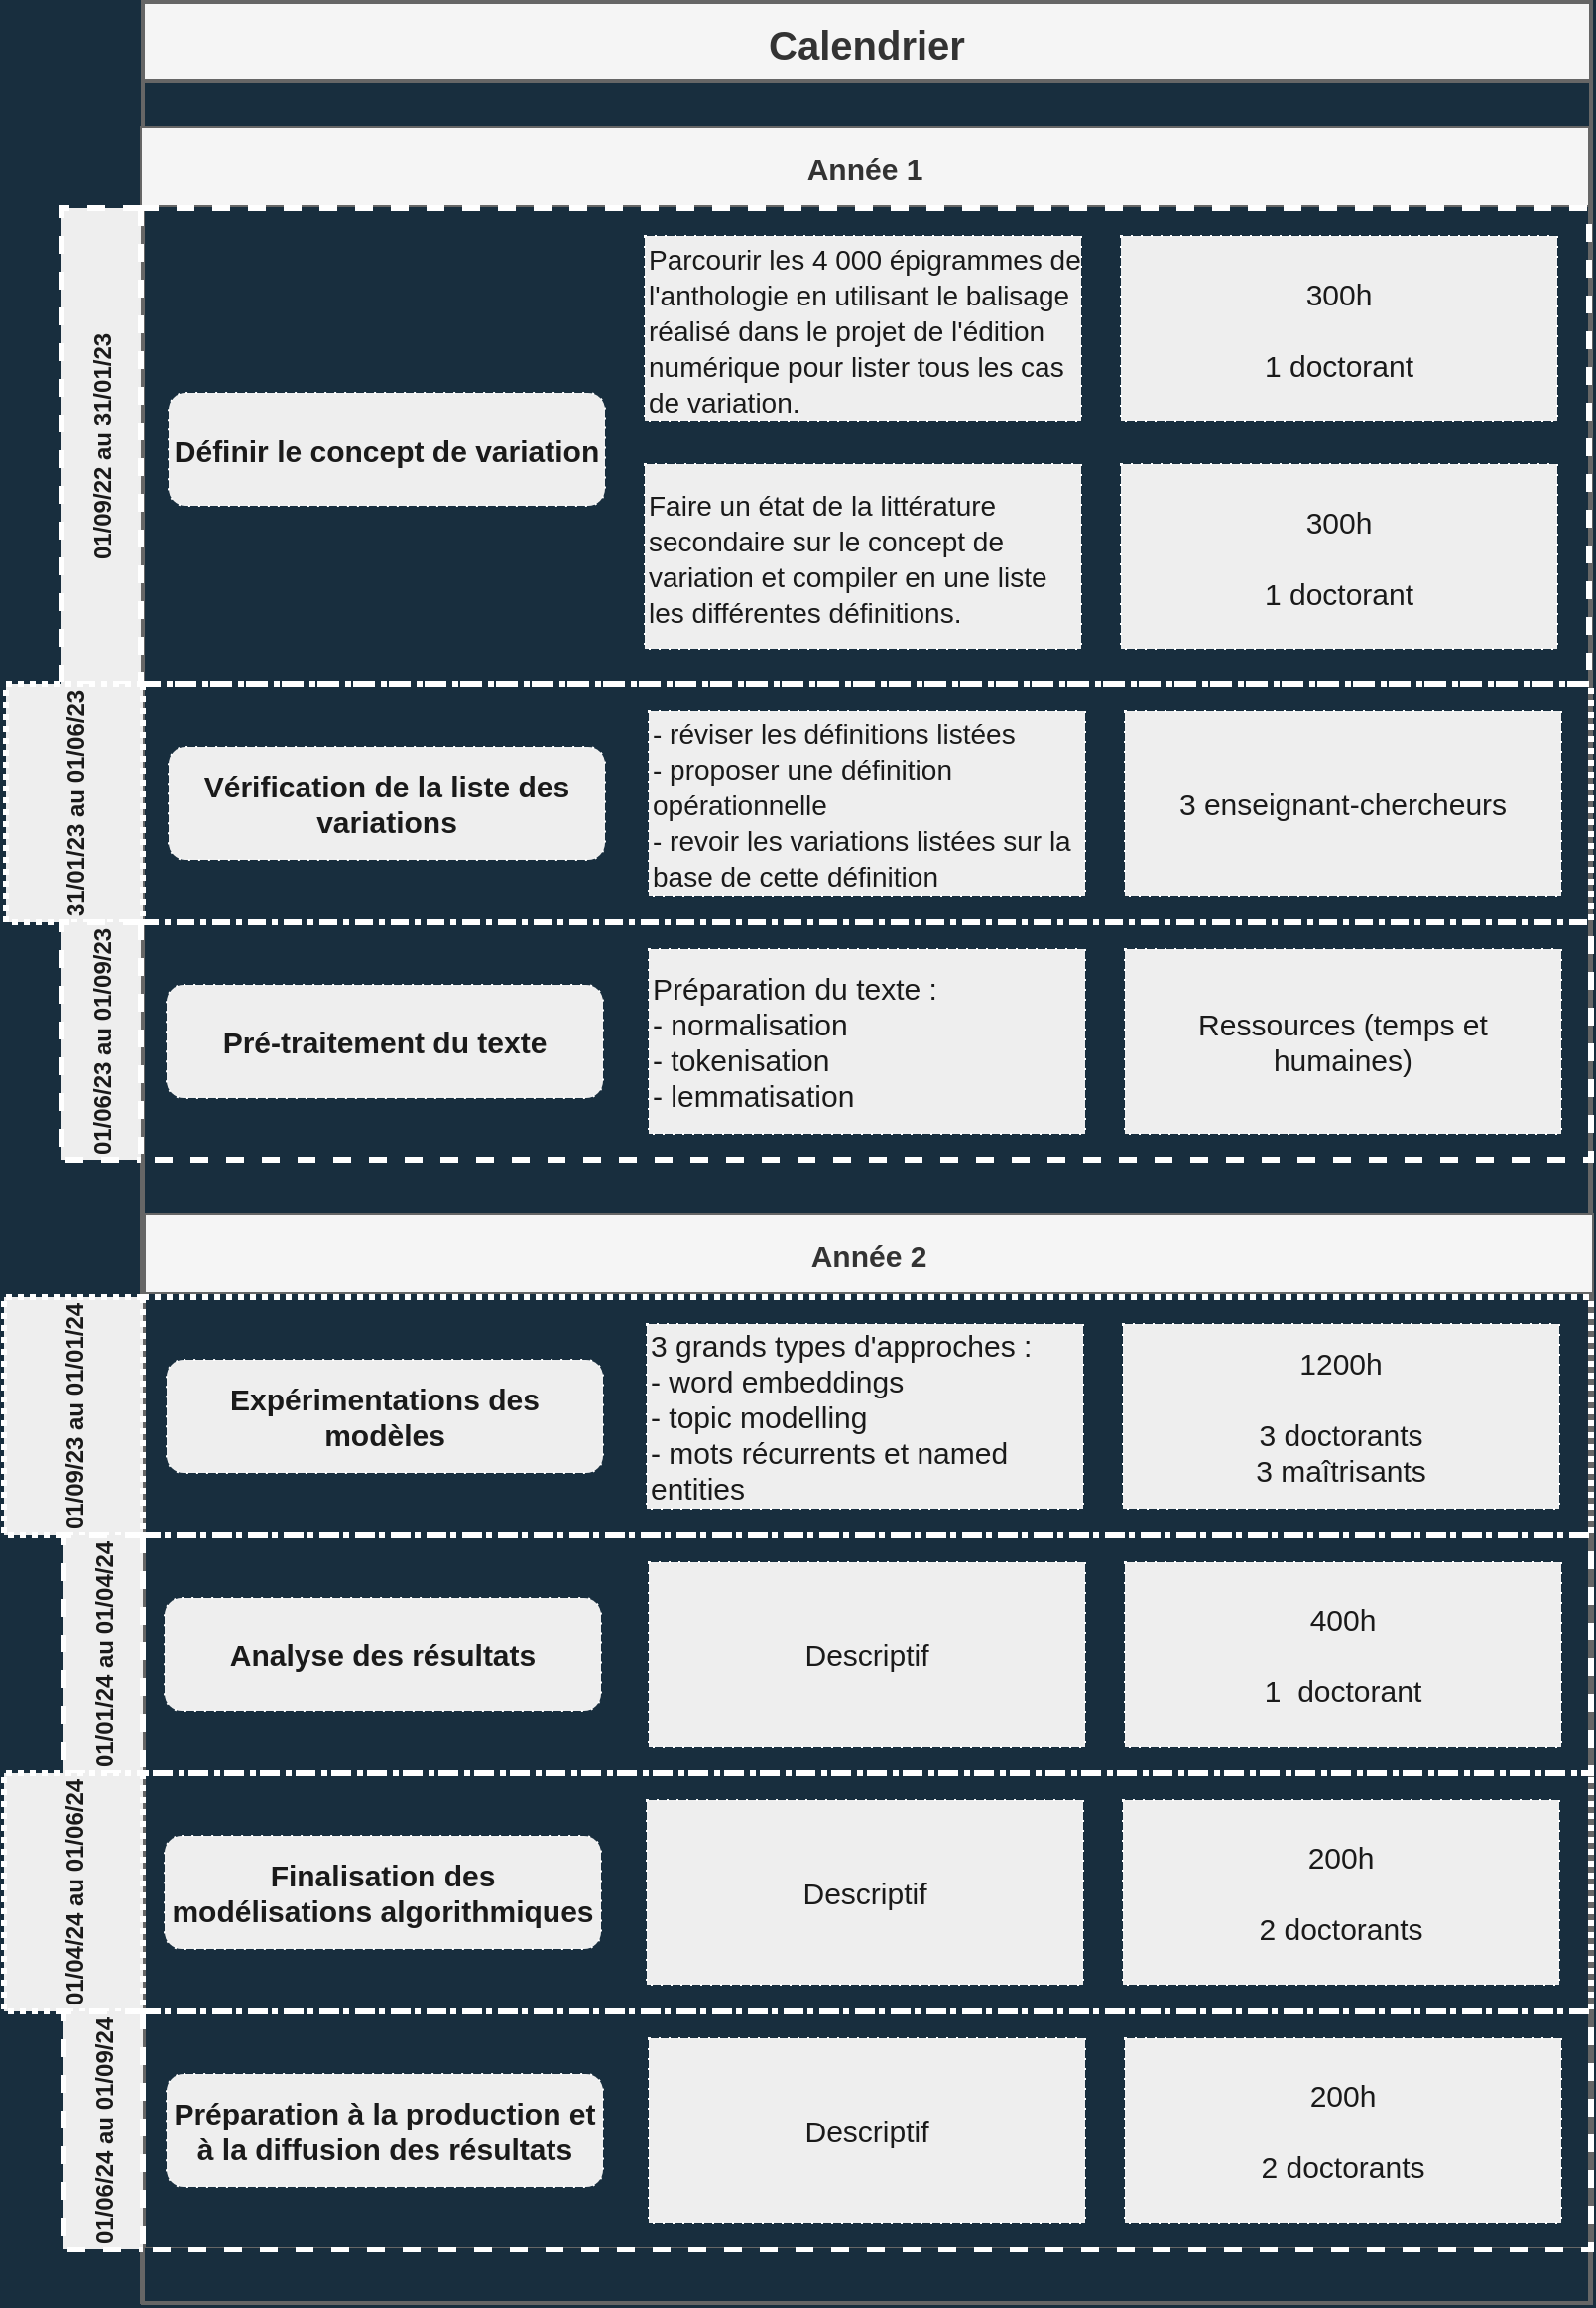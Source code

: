 <mxfile version="16.2.7" type="github">
  <diagram id="nSknkcODzsTG4G_3UIwG" name="Page-1">
    <mxGraphModel dx="1350" dy="793" grid="1" gridSize="10" guides="1" tooltips="1" connect="1" arrows="1" fold="1" page="1" pageScale="1" pageWidth="827" pageHeight="1169" background="#182E3E" math="0" shadow="0">
      <root>
        <mxCell id="0" />
        <mxCell id="1" parent="0" />
        <mxCell id="KtcMa4PKy6_l-OY6IkqE-1" value="Calendrier" style="swimlane;startSize=40;fillColor=#f5f5f5;strokeColor=#666666;fontSize=20;strokeWidth=2;fontColor=#333333;" vertex="1" parent="1">
          <mxGeometry x="80" y="1" width="730" height="1160" as="geometry" />
        </mxCell>
        <mxCell id="KtcMa4PKy6_l-OY6IkqE-2" value="Année 1" style="swimlane;startSize=40;fillColor=#f5f5f5;strokeColor=#666666;fontSize=15;fontColor=#333333;" vertex="1" parent="KtcMa4PKy6_l-OY6IkqE-1">
          <mxGeometry x="-1" y="63" width="730" height="1097" as="geometry" />
        </mxCell>
        <mxCell id="KtcMa4PKy6_l-OY6IkqE-3" value="01/09/22 au 31/01/23" style="swimlane;horizontal=0;dashed=1;startSize=40;fontSize=12;strokeWidth=3;strokeColor=#FFFFFF;fontColor=#1A1A1A;fillColor=#EEEEEE;" vertex="1" parent="KtcMa4PKy6_l-OY6IkqE-2">
          <mxGeometry x="-40" y="41" width="770" height="240" as="geometry" />
        </mxCell>
        <mxCell id="KtcMa4PKy6_l-OY6IkqE-4" value="" style="edgeStyle=orthogonalEdgeStyle;rounded=0;orthogonalLoop=1;jettySize=auto;html=1;fontFamily=Garamond;fontSize=17;fontColor=#FFFFFF;endSize=6;strokeColor=#FFFFFF;strokeWidth=3;startArrow=none;labelBackgroundColor=#182E3E;" edge="1" parent="KtcMa4PKy6_l-OY6IkqE-3">
          <mxGeometry relative="1" as="geometry">
            <mxPoint x="380" y="139" as="sourcePoint" />
            <mxPoint x="380" y="139" as="targetPoint" />
          </mxGeometry>
        </mxCell>
        <mxCell id="KtcMa4PKy6_l-OY6IkqE-5" value="&lt;p&gt;&lt;b&gt;Définir le concept de variation&lt;/b&gt;&lt;/p&gt;" style="rounded=1;whiteSpace=wrap;html=1;dashed=1;fontSize=15;fillColor=#EEEEEE;strokeColor=#FFFFFF;dashPattern=1 4;align=center;fontColor=#1A1A1A;" vertex="1" parent="KtcMa4PKy6_l-OY6IkqE-3">
          <mxGeometry x="54" y="93" width="220" height="57" as="geometry" />
        </mxCell>
        <mxCell id="KtcMa4PKy6_l-OY6IkqE-6" value="&lt;div align=&quot;left&quot;&gt;&lt;font style=&quot;font-size: 14px&quot;&gt;Parcourir les 4 000 épigrammes de l&#39;anthologie en utilisant le balisage réalisé dans le projet de l&#39;édition numérique pour lister tous les cas de variation.&lt;/font&gt;&lt;/div&gt;" style="rounded=0;whiteSpace=wrap;html=1;dashed=1;fontSize=15;fillColor=#EEEEEE;strokeColor=#FFFFFF;dashPattern=1 4;align=left;fontColor=#1A1A1A;sketch=0;shadow=0;" vertex="1" parent="KtcMa4PKy6_l-OY6IkqE-3">
          <mxGeometry x="294" y="14" width="220" height="93" as="geometry" />
        </mxCell>
        <mxCell id="KtcMa4PKy6_l-OY6IkqE-7" value="&lt;div&gt;300h&lt;/div&gt;&lt;div&gt;&lt;br&gt;&lt;/div&gt;&lt;div&gt;1 doctorant&lt;br&gt;&lt;/div&gt;" style="rounded=0;whiteSpace=wrap;html=1;dashed=1;fontSize=15;fillColor=#EEEEEE;strokeColor=#FFFFFF;dashPattern=1 4;align=center;fontColor=#1A1A1A;" vertex="1" parent="KtcMa4PKy6_l-OY6IkqE-3">
          <mxGeometry x="534" y="14" width="220" height="93" as="geometry" />
        </mxCell>
        <mxCell id="KtcMa4PKy6_l-OY6IkqE-8" value="&lt;div align=&quot;left&quot;&gt;&lt;font style=&quot;font-size: 14px&quot;&gt;Faire un état de la littérature secondaire sur le concept de variation et compiler en une liste les différentes définitions.&lt;/font&gt;&lt;/div&gt;" style="rounded=0;whiteSpace=wrap;html=1;dashed=1;fontSize=15;fillColor=#EEEEEE;strokeColor=#FFFFFF;dashPattern=1 4;align=left;fontColor=#1A1A1A;" vertex="1" parent="KtcMa4PKy6_l-OY6IkqE-3">
          <mxGeometry x="294" y="129" width="220" height="93" as="geometry" />
        </mxCell>
        <mxCell id="KtcMa4PKy6_l-OY6IkqE-9" value="&lt;div&gt;300h&lt;/div&gt;&lt;div&gt;&lt;br&gt;&lt;/div&gt;&lt;div&gt;1 doctorant&lt;br&gt;&lt;/div&gt;" style="rounded=0;whiteSpace=wrap;html=1;dashed=1;fontSize=15;fillColor=#EEEEEE;strokeColor=#FFFFFF;dashPattern=1 4;align=center;fontColor=#1A1A1A;" vertex="1" parent="KtcMa4PKy6_l-OY6IkqE-3">
          <mxGeometry x="534" y="129" width="220" height="93" as="geometry" />
        </mxCell>
        <mxCell id="KtcMa4PKy6_l-OY6IkqE-10" value="Année 2" style="swimlane;startSize=40;fillColor=#f5f5f5;strokeColor=#666666;fontSize=15;rounded=0;fontColor=#333333;" vertex="1" parent="KtcMa4PKy6_l-OY6IkqE-2">
          <mxGeometry x="2" y="548" width="730" height="521" as="geometry">
            <mxRectangle y="519" width="90" height="40" as="alternateBounds" />
          </mxGeometry>
        </mxCell>
        <mxCell id="KtcMa4PKy6_l-OY6IkqE-11" value="31/01/23 au 01/06/23" style="swimlane;horizontal=0;startSize=69;fontSize=12;strokeWidth=3;strokeColor=#FFFFFF;fontColor=#1A1A1A;dashed=1;dashPattern=1 1;fillColor=#EEEEEE;" vertex="1" parent="1">
          <mxGeometry x="11" y="345" width="799" height="120" as="geometry" />
        </mxCell>
        <mxCell id="KtcMa4PKy6_l-OY6IkqE-12" value="" style="edgeStyle=orthogonalEdgeStyle;rounded=0;orthogonalLoop=1;jettySize=auto;html=1;fontFamily=Garamond;fontSize=17;fontColor=#FFFFFF;endSize=6;strokeColor=#FFFFFF;strokeWidth=3;startArrow=none;labelBackgroundColor=#182E3E;" edge="1" parent="KtcMa4PKy6_l-OY6IkqE-11">
          <mxGeometry relative="1" as="geometry">
            <mxPoint x="380" y="139" as="sourcePoint" />
            <mxPoint x="380" y="139" as="targetPoint" />
          </mxGeometry>
        </mxCell>
        <mxCell id="KtcMa4PKy6_l-OY6IkqE-13" value="&lt;div align=&quot;left&quot;&gt;&lt;font style=&quot;font-size: 14px&quot;&gt;- réviser les définitions listées&lt;/font&gt;&lt;br&gt;&lt;font style=&quot;font-size: 14px&quot;&gt;- proposer une définition opérationnelle &lt;/font&gt;&lt;br&gt;&lt;font style=&quot;font-size: 14px&quot;&gt;- revoir les variations listées sur la base de cette définition&lt;/font&gt;&lt;/div&gt;" style="rounded=0;whiteSpace=wrap;html=1;dashed=1;fontSize=15;fillColor=#EEEEEE;strokeColor=#FFFFFF;dashPattern=1 4;align=left;fontColor=#1A1A1A;" vertex="1" parent="KtcMa4PKy6_l-OY6IkqE-11">
          <mxGeometry x="324" y="13.5" width="220" height="93" as="geometry" />
        </mxCell>
        <mxCell id="KtcMa4PKy6_l-OY6IkqE-14" value="3 enseignant-chercheurs" style="rounded=0;whiteSpace=wrap;html=1;dashed=1;fontSize=15;fillColor=#EEEEEE;strokeColor=#FFFFFF;dashPattern=1 4;align=center;fontColor=#1A1A1A;" vertex="1" parent="KtcMa4PKy6_l-OY6IkqE-11">
          <mxGeometry x="564" y="13.5" width="220" height="93" as="geometry" />
        </mxCell>
        <mxCell id="KtcMa4PKy6_l-OY6IkqE-15" value="&lt;b&gt;Vérification de la liste des variations&lt;/b&gt;" style="rounded=1;whiteSpace=wrap;html=1;dashed=1;fontSize=15;fillColor=#EEEEEE;strokeColor=#FFFFFF;dashPattern=1 4;align=center;fontColor=#1A1A1A;" vertex="1" parent="KtcMa4PKy6_l-OY6IkqE-11">
          <mxGeometry x="82" y="31.5" width="220" height="57" as="geometry" />
        </mxCell>
        <mxCell id="KtcMa4PKy6_l-OY6IkqE-16" value="01/06/23 au 01/09/23" style="swimlane;horizontal=0;dashed=1;startSize=40;fontSize=12;strokeWidth=3;strokeColor=#FFFFFF;fontColor=#1A1A1A;fillColor=#EEEEEE;" vertex="1" parent="1">
          <mxGeometry x="39" y="465" width="771" height="120" as="geometry" />
        </mxCell>
        <mxCell id="KtcMa4PKy6_l-OY6IkqE-17" value="" style="edgeStyle=orthogonalEdgeStyle;rounded=0;orthogonalLoop=1;jettySize=auto;html=1;fontFamily=Garamond;fontSize=17;fontColor=#FFFFFF;endSize=6;strokeColor=#FFFFFF;strokeWidth=3;startArrow=none;labelBackgroundColor=#182E3E;" edge="1" parent="KtcMa4PKy6_l-OY6IkqE-16">
          <mxGeometry relative="1" as="geometry">
            <mxPoint x="380" y="193" as="sourcePoint" />
            <mxPoint x="380" y="193" as="targetPoint" />
          </mxGeometry>
        </mxCell>
        <mxCell id="KtcMa4PKy6_l-OY6IkqE-18" value="&lt;div align=&quot;left&quot;&gt;Préparation du texte :&lt;/div&gt;&lt;div align=&quot;left&quot;&gt;- normalisation&lt;/div&gt;&lt;div align=&quot;left&quot;&gt;- tokenisation&lt;/div&gt;&lt;div align=&quot;left&quot;&gt;- lemmatisation&lt;br&gt;&lt;/div&gt;" style="rounded=0;whiteSpace=wrap;html=1;dashed=1;fontSize=15;fillColor=#EEEEEE;strokeColor=#FFFFFF;dashPattern=1 4;align=left;fontColor=#1A1A1A;" vertex="1" parent="KtcMa4PKy6_l-OY6IkqE-16">
          <mxGeometry x="296" y="13.5" width="220" height="93" as="geometry" />
        </mxCell>
        <mxCell id="KtcMa4PKy6_l-OY6IkqE-19" value="Ressources (temps et humaines)" style="rounded=0;whiteSpace=wrap;html=1;dashed=1;fontSize=15;fillColor=#EEEEEE;strokeColor=#FFFFFF;dashPattern=1 4;align=center;fontColor=#1A1A1A;" vertex="1" parent="KtcMa4PKy6_l-OY6IkqE-16">
          <mxGeometry x="536" y="13.5" width="220" height="93" as="geometry" />
        </mxCell>
        <mxCell id="KtcMa4PKy6_l-OY6IkqE-20" value="&lt;b&gt;Pré-traitement du texte&lt;/b&gt;" style="rounded=1;whiteSpace=wrap;html=1;dashed=1;fontSize=15;fillColor=#EEEEEE;strokeColor=#FFFFFF;dashPattern=1 4;align=center;fontColor=#1A1A1A;" vertex="1" parent="KtcMa4PKy6_l-OY6IkqE-16">
          <mxGeometry x="53" y="31.5" width="220" height="57" as="geometry" />
        </mxCell>
        <mxCell id="KtcMa4PKy6_l-OY6IkqE-21" value="01/09/23 au 01/01/24" style="swimlane;horizontal=0;dashed=1;startSize=70;fontSize=12;strokeWidth=3;strokeColor=#FFFFFF;fontColor=#1A1A1A;dashPattern=1 1;fillColor=#EEEEEE;" vertex="1" parent="1">
          <mxGeometry x="10" y="654" width="800" height="120" as="geometry">
            <mxRectangle x="10" y="600" width="30" height="140" as="alternateBounds" />
          </mxGeometry>
        </mxCell>
        <mxCell id="KtcMa4PKy6_l-OY6IkqE-22" value="" style="edgeStyle=orthogonalEdgeStyle;rounded=0;orthogonalLoop=1;jettySize=auto;html=1;fontFamily=Garamond;fontSize=17;fontColor=#FFFFFF;endSize=6;strokeColor=#FFFFFF;strokeWidth=3;startArrow=none;labelBackgroundColor=#182E3E;" edge="1" parent="KtcMa4PKy6_l-OY6IkqE-21">
          <mxGeometry relative="1" as="geometry">
            <mxPoint x="380" y="139" as="sourcePoint" />
            <mxPoint x="380" y="139" as="targetPoint" />
          </mxGeometry>
        </mxCell>
        <mxCell id="KtcMa4PKy6_l-OY6IkqE-23" value="&lt;div align=&quot;left&quot;&gt;3 grands types d&#39;approches :&lt;br&gt;- word embeddings&lt;br&gt;- topic modelling&lt;br&gt;- mots récurrents et named entities&lt;/div&gt;" style="rounded=0;whiteSpace=wrap;html=1;dashed=1;fontSize=15;fillColor=#EEEEEE;strokeColor=#FFFFFF;dashPattern=1 4;align=left;fontColor=#1A1A1A;" vertex="1" parent="KtcMa4PKy6_l-OY6IkqE-21">
          <mxGeometry x="324" y="13.5" width="220" height="93" as="geometry" />
        </mxCell>
        <mxCell id="KtcMa4PKy6_l-OY6IkqE-24" value="&lt;div&gt;1200h&lt;br&gt;&lt;/div&gt;&lt;div&gt;&lt;br&gt;&lt;/div&gt;&lt;div&gt;3 doctorants&lt;/div&gt;&lt;div&gt;3 maîtrisants&lt;br&gt;&lt;/div&gt;" style="rounded=0;whiteSpace=wrap;html=1;dashed=1;fontSize=15;fillColor=#EEEEEE;strokeColor=#FFFFFF;dashPattern=1 4;align=center;fontColor=#1A1A1A;" vertex="1" parent="KtcMa4PKy6_l-OY6IkqE-21">
          <mxGeometry x="564" y="13.5" width="220" height="93" as="geometry" />
        </mxCell>
        <mxCell id="KtcMa4PKy6_l-OY6IkqE-25" value="&lt;b&gt;Expérimentations des modèles&lt;/b&gt;" style="rounded=1;whiteSpace=wrap;html=1;dashed=1;fontSize=15;fillColor=#EEEEEE;strokeColor=#FFFFFF;dashPattern=1 4;align=center;fontColor=#1A1A1A;" vertex="1" parent="KtcMa4PKy6_l-OY6IkqE-21">
          <mxGeometry x="82" y="31.5" width="220" height="57" as="geometry" />
        </mxCell>
        <mxCell id="KtcMa4PKy6_l-OY6IkqE-26" value="01/01/24 au 01/04/24" style="swimlane;horizontal=0;dashed=1;startSize=40;fontSize=12;strokeWidth=3;strokeColor=#FFFFFF;fontColor=#1A1A1A;fillColor=#EEEEEE;" vertex="1" parent="1">
          <mxGeometry x="40" y="774" width="770" height="120" as="geometry" />
        </mxCell>
        <mxCell id="KtcMa4PKy6_l-OY6IkqE-27" value="" style="edgeStyle=orthogonalEdgeStyle;rounded=0;orthogonalLoop=1;jettySize=auto;html=1;fontFamily=Garamond;fontSize=17;fontColor=#FFFFFF;endSize=6;strokeColor=#FFFFFF;strokeWidth=3;startArrow=none;labelBackgroundColor=#182E3E;" edge="1" parent="KtcMa4PKy6_l-OY6IkqE-26">
          <mxGeometry relative="1" as="geometry">
            <mxPoint x="380" y="139" as="sourcePoint" />
            <mxPoint x="380" y="139" as="targetPoint" />
          </mxGeometry>
        </mxCell>
        <mxCell id="KtcMa4PKy6_l-OY6IkqE-28" value="Descriptif" style="rounded=0;whiteSpace=wrap;html=1;dashed=1;fontSize=15;fillColor=#EEEEEE;strokeColor=#FFFFFF;dashPattern=1 4;align=center;fontColor=#1A1A1A;" vertex="1" parent="KtcMa4PKy6_l-OY6IkqE-26">
          <mxGeometry x="295" y="13.5" width="220" height="93" as="geometry" />
        </mxCell>
        <mxCell id="KtcMa4PKy6_l-OY6IkqE-29" value="&lt;div&gt;400h&lt;/div&gt;&lt;div&gt;&lt;br&gt;&lt;/div&gt;&lt;div&gt;1&amp;nbsp; doctorant&lt;br&gt;&lt;/div&gt;" style="rounded=0;whiteSpace=wrap;html=1;dashed=1;fontSize=15;fillColor=#EEEEEE;strokeColor=#FFFFFF;dashPattern=1 4;align=center;fontColor=#1A1A1A;" vertex="1" parent="KtcMa4PKy6_l-OY6IkqE-26">
          <mxGeometry x="535" y="13.5" width="220" height="93" as="geometry" />
        </mxCell>
        <mxCell id="KtcMa4PKy6_l-OY6IkqE-30" value="&lt;b&gt;Analyse des résultats&lt;/b&gt;" style="rounded=1;whiteSpace=wrap;html=1;dashed=1;fontSize=15;fillColor=#EEEEEE;strokeColor=#FFFFFF;dashPattern=1 4;align=center;fontColor=#1A1A1A;" vertex="1" parent="KtcMa4PKy6_l-OY6IkqE-26">
          <mxGeometry x="51" y="31.5" width="220" height="57" as="geometry" />
        </mxCell>
        <mxCell id="KtcMa4PKy6_l-OY6IkqE-31" value="01/04/24 au 01/06/24" style="swimlane;horizontal=0;dashed=1;startSize=70;fontSize=12;strokeWidth=3;strokeColor=#FFFFFF;fontColor=#1A1A1A;dashPattern=1 1;fillColor=#EEEEEE;" vertex="1" parent="1">
          <mxGeometry x="10" y="894" width="800" height="120" as="geometry" />
        </mxCell>
        <mxCell id="KtcMa4PKy6_l-OY6IkqE-32" value="" style="edgeStyle=orthogonalEdgeStyle;rounded=0;orthogonalLoop=1;jettySize=auto;html=1;fontFamily=Garamond;fontSize=17;fontColor=#FFFFFF;endSize=6;strokeColor=#FFFFFF;strokeWidth=3;startArrow=none;labelBackgroundColor=#182E3E;" edge="1" parent="KtcMa4PKy6_l-OY6IkqE-31">
          <mxGeometry relative="1" as="geometry">
            <mxPoint x="380" y="139" as="sourcePoint" />
            <mxPoint x="380" y="139" as="targetPoint" />
          </mxGeometry>
        </mxCell>
        <mxCell id="KtcMa4PKy6_l-OY6IkqE-33" value="Descriptif" style="rounded=0;whiteSpace=wrap;html=1;dashed=1;fontSize=15;fillColor=#EEEEEE;strokeColor=#FFFFFF;dashPattern=1 4;align=center;fontColor=#1A1A1A;" vertex="1" parent="KtcMa4PKy6_l-OY6IkqE-31">
          <mxGeometry x="324" y="13.5" width="220" height="93" as="geometry" />
        </mxCell>
        <mxCell id="KtcMa4PKy6_l-OY6IkqE-34" value="&lt;div&gt;200h&lt;/div&gt;&lt;div&gt;&lt;br&gt;&lt;/div&gt;&lt;div&gt;2 doctorants&lt;br&gt;&lt;/div&gt;" style="rounded=0;whiteSpace=wrap;html=1;dashed=1;fontSize=15;fillColor=#EEEEEE;strokeColor=#FFFFFF;dashPattern=1 4;align=center;fontColor=#1A1A1A;" vertex="1" parent="KtcMa4PKy6_l-OY6IkqE-31">
          <mxGeometry x="564" y="13.5" width="220" height="93" as="geometry" />
        </mxCell>
        <mxCell id="KtcMa4PKy6_l-OY6IkqE-35" value="&lt;b&gt;Finalisation des modélisations algorithmiques&lt;/b&gt;" style="rounded=1;whiteSpace=wrap;html=1;dashed=1;fontSize=15;fillColor=#EEEEEE;strokeColor=#FFFFFF;dashPattern=1 4;align=center;fontColor=#1A1A1A;" vertex="1" parent="KtcMa4PKy6_l-OY6IkqE-31">
          <mxGeometry x="81" y="31.5" width="220" height="57" as="geometry" />
        </mxCell>
        <mxCell id="KtcMa4PKy6_l-OY6IkqE-36" value="01/06/24 au 01/09/24" style="swimlane;horizontal=0;dashed=1;startSize=40;fontSize=12;strokeWidth=3;strokeColor=#FFFFFF;fontColor=#1A1A1A;fillColor=#EEEEEE;" vertex="1" parent="1">
          <mxGeometry x="40" y="1014" width="770" height="120" as="geometry" />
        </mxCell>
        <mxCell id="KtcMa4PKy6_l-OY6IkqE-37" value="" style="edgeStyle=orthogonalEdgeStyle;rounded=0;orthogonalLoop=1;jettySize=auto;html=1;fontFamily=Garamond;fontSize=17;fontColor=#FFFFFF;endSize=6;strokeColor=#FFFFFF;strokeWidth=3;startArrow=none;labelBackgroundColor=#182E3E;" edge="1" parent="KtcMa4PKy6_l-OY6IkqE-36">
          <mxGeometry relative="1" as="geometry">
            <mxPoint x="380" y="139" as="sourcePoint" />
            <mxPoint x="380" y="139" as="targetPoint" />
          </mxGeometry>
        </mxCell>
        <mxCell id="KtcMa4PKy6_l-OY6IkqE-38" value="Descriptif" style="rounded=0;whiteSpace=wrap;html=1;dashed=1;fontSize=15;fillColor=#EEEEEE;strokeColor=#FFFFFF;dashPattern=1 4;align=center;fontColor=#1A1A1A;" vertex="1" parent="KtcMa4PKy6_l-OY6IkqE-36">
          <mxGeometry x="295" y="13.5" width="220" height="93" as="geometry" />
        </mxCell>
        <mxCell id="KtcMa4PKy6_l-OY6IkqE-39" value="200h&lt;div&gt;&lt;br&gt;&lt;/div&gt;&lt;div&gt;2 doctorants&lt;br&gt;&lt;/div&gt;" style="rounded=0;whiteSpace=wrap;html=1;dashed=1;fontSize=15;fillColor=#EEEEEE;strokeColor=#FFFFFF;dashPattern=1 4;align=center;fontColor=#1A1A1A;" vertex="1" parent="KtcMa4PKy6_l-OY6IkqE-36">
          <mxGeometry x="535" y="13.5" width="220" height="93" as="geometry" />
        </mxCell>
        <mxCell id="KtcMa4PKy6_l-OY6IkqE-40" value="&lt;b&gt;Préparation à la production et à la diffusion des résultats&lt;/b&gt;" style="rounded=1;whiteSpace=wrap;html=1;dashed=1;fontSize=15;fillColor=#EEEEEE;strokeColor=#FFFFFF;dashPattern=1 4;align=center;fontColor=#1A1A1A;" vertex="1" parent="KtcMa4PKy6_l-OY6IkqE-36">
          <mxGeometry x="52" y="31.5" width="220" height="57" as="geometry" />
        </mxCell>
      </root>
    </mxGraphModel>
  </diagram>
</mxfile>
